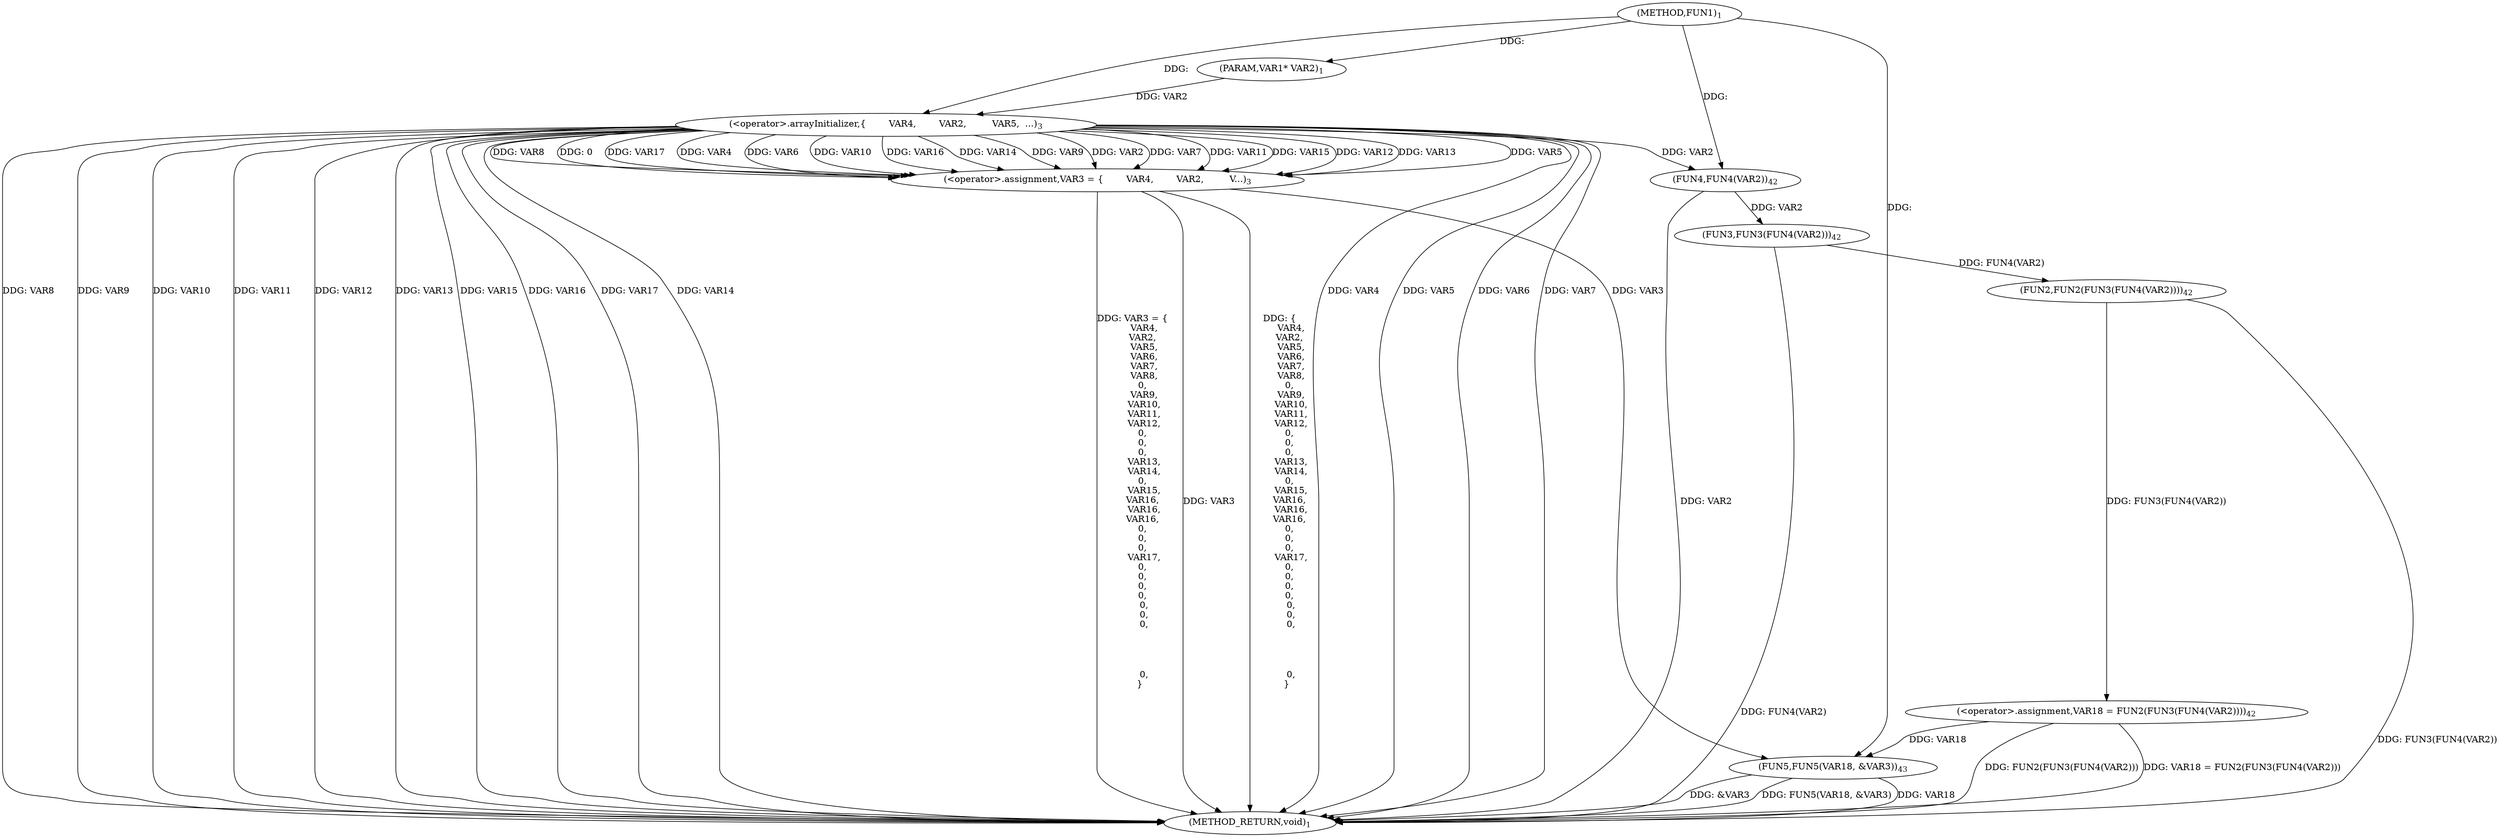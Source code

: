 digraph "FUN1" {  
"8" [label = <(METHOD,FUN1)<SUB>1</SUB>> ]
"59" [label = <(METHOD_RETURN,void)<SUB>1</SUB>> ]
"9" [label = <(PARAM,VAR1* VAR2)<SUB>1</SUB>> ]
"12" [label = <(&lt;operator&gt;.assignment,VAR3 = {
        VAR4,
        VAR2, 
        V...)<SUB>3</SUB>> ]
"49" [label = <(&lt;operator&gt;.assignment,VAR18 = FUN2(FUN3(FUN4(VAR2))))<SUB>42</SUB>> ]
"55" [label = <(FUN5,FUN5(VAR18, &amp;VAR3))<SUB>43</SUB>> ]
"14" [label = <(&lt;operator&gt;.arrayInitializer,{
        VAR4,
        VAR2, 
        VAR5,
  ...)<SUB>3</SUB>> ]
"51" [label = <(FUN2,FUN2(FUN3(FUN4(VAR2))))<SUB>42</SUB>> ]
"52" [label = <(FUN3,FUN3(FUN4(VAR2)))<SUB>42</SUB>> ]
"53" [label = <(FUN4,FUN4(VAR2))<SUB>42</SUB>> ]
  "12" -> "59"  [ label = "DDG: VAR3"] 
  "14" -> "59"  [ label = "DDG: VAR4"] 
  "14" -> "59"  [ label = "DDG: VAR5"] 
  "14" -> "59"  [ label = "DDG: VAR6"] 
  "14" -> "59"  [ label = "DDG: VAR7"] 
  "14" -> "59"  [ label = "DDG: VAR8"] 
  "14" -> "59"  [ label = "DDG: VAR9"] 
  "14" -> "59"  [ label = "DDG: VAR10"] 
  "14" -> "59"  [ label = "DDG: VAR11"] 
  "14" -> "59"  [ label = "DDG: VAR12"] 
  "14" -> "59"  [ label = "DDG: VAR13"] 
  "14" -> "59"  [ label = "DDG: VAR15"] 
  "14" -> "59"  [ label = "DDG: VAR16"] 
  "14" -> "59"  [ label = "DDG: VAR17"] 
  "12" -> "59"  [ label = "DDG: {
        VAR4,
        VAR2, 
        VAR5,
        VAR6,
        VAR7,
        VAR8,
        0, 
        VAR9,
        VAR10,
        VAR11,
        VAR12,
        0, 
        0, 
        0, 
        VAR13,
        VAR14,
        0, 
        VAR15,
        VAR16, 
        VAR16,
        VAR16, 
        0, 
        0, 
        0, 
        VAR17,
        0, 
        0, 
        0, 
        0, 
         0, 
         0, 
         0, 




         0, 
     }"] 
  "12" -> "59"  [ label = "DDG: VAR3 = {
        VAR4,
        VAR2, 
        VAR5,
        VAR6,
        VAR7,
        VAR8,
        0, 
        VAR9,
        VAR10,
        VAR11,
        VAR12,
        0, 
        0, 
        0, 
        VAR13,
        VAR14,
        0, 
        VAR15,
        VAR16, 
        VAR16,
        VAR16, 
        0, 
        0, 
        0, 
        VAR17,
        0, 
        0, 
        0, 
        0, 
         0, 
         0, 
         0, 




         0, 
     }"] 
  "53" -> "59"  [ label = "DDG: VAR2"] 
  "52" -> "59"  [ label = "DDG: FUN4(VAR2)"] 
  "51" -> "59"  [ label = "DDG: FUN3(FUN4(VAR2))"] 
  "49" -> "59"  [ label = "DDG: FUN2(FUN3(FUN4(VAR2)))"] 
  "49" -> "59"  [ label = "DDG: VAR18 = FUN2(FUN3(FUN4(VAR2)))"] 
  "55" -> "59"  [ label = "DDG: VAR18"] 
  "55" -> "59"  [ label = "DDG: &amp;VAR3"] 
  "55" -> "59"  [ label = "DDG: FUN5(VAR18, &amp;VAR3)"] 
  "14" -> "59"  [ label = "DDG: VAR14"] 
  "8" -> "9"  [ label = "DDG: "] 
  "14" -> "12"  [ label = "DDG: VAR5"] 
  "14" -> "12"  [ label = "DDG: VAR8"] 
  "14" -> "12"  [ label = "DDG: 0"] 
  "14" -> "12"  [ label = "DDG: VAR17"] 
  "14" -> "12"  [ label = "DDG: VAR4"] 
  "14" -> "12"  [ label = "DDG: VAR6"] 
  "14" -> "12"  [ label = "DDG: VAR10"] 
  "14" -> "12"  [ label = "DDG: VAR16"] 
  "14" -> "12"  [ label = "DDG: VAR14"] 
  "14" -> "12"  [ label = "DDG: VAR9"] 
  "14" -> "12"  [ label = "DDG: VAR2"] 
  "14" -> "12"  [ label = "DDG: VAR7"] 
  "14" -> "12"  [ label = "DDG: VAR11"] 
  "14" -> "12"  [ label = "DDG: VAR15"] 
  "14" -> "12"  [ label = "DDG: VAR12"] 
  "14" -> "12"  [ label = "DDG: VAR13"] 
  "51" -> "49"  [ label = "DDG: FUN3(FUN4(VAR2))"] 
  "49" -> "55"  [ label = "DDG: VAR18"] 
  "8" -> "55"  [ label = "DDG: "] 
  "12" -> "55"  [ label = "DDG: VAR3"] 
  "8" -> "14"  [ label = "DDG: "] 
  "9" -> "14"  [ label = "DDG: VAR2"] 
  "52" -> "51"  [ label = "DDG: FUN4(VAR2)"] 
  "53" -> "52"  [ label = "DDG: VAR2"] 
  "14" -> "53"  [ label = "DDG: VAR2"] 
  "8" -> "53"  [ label = "DDG: "] 
}
